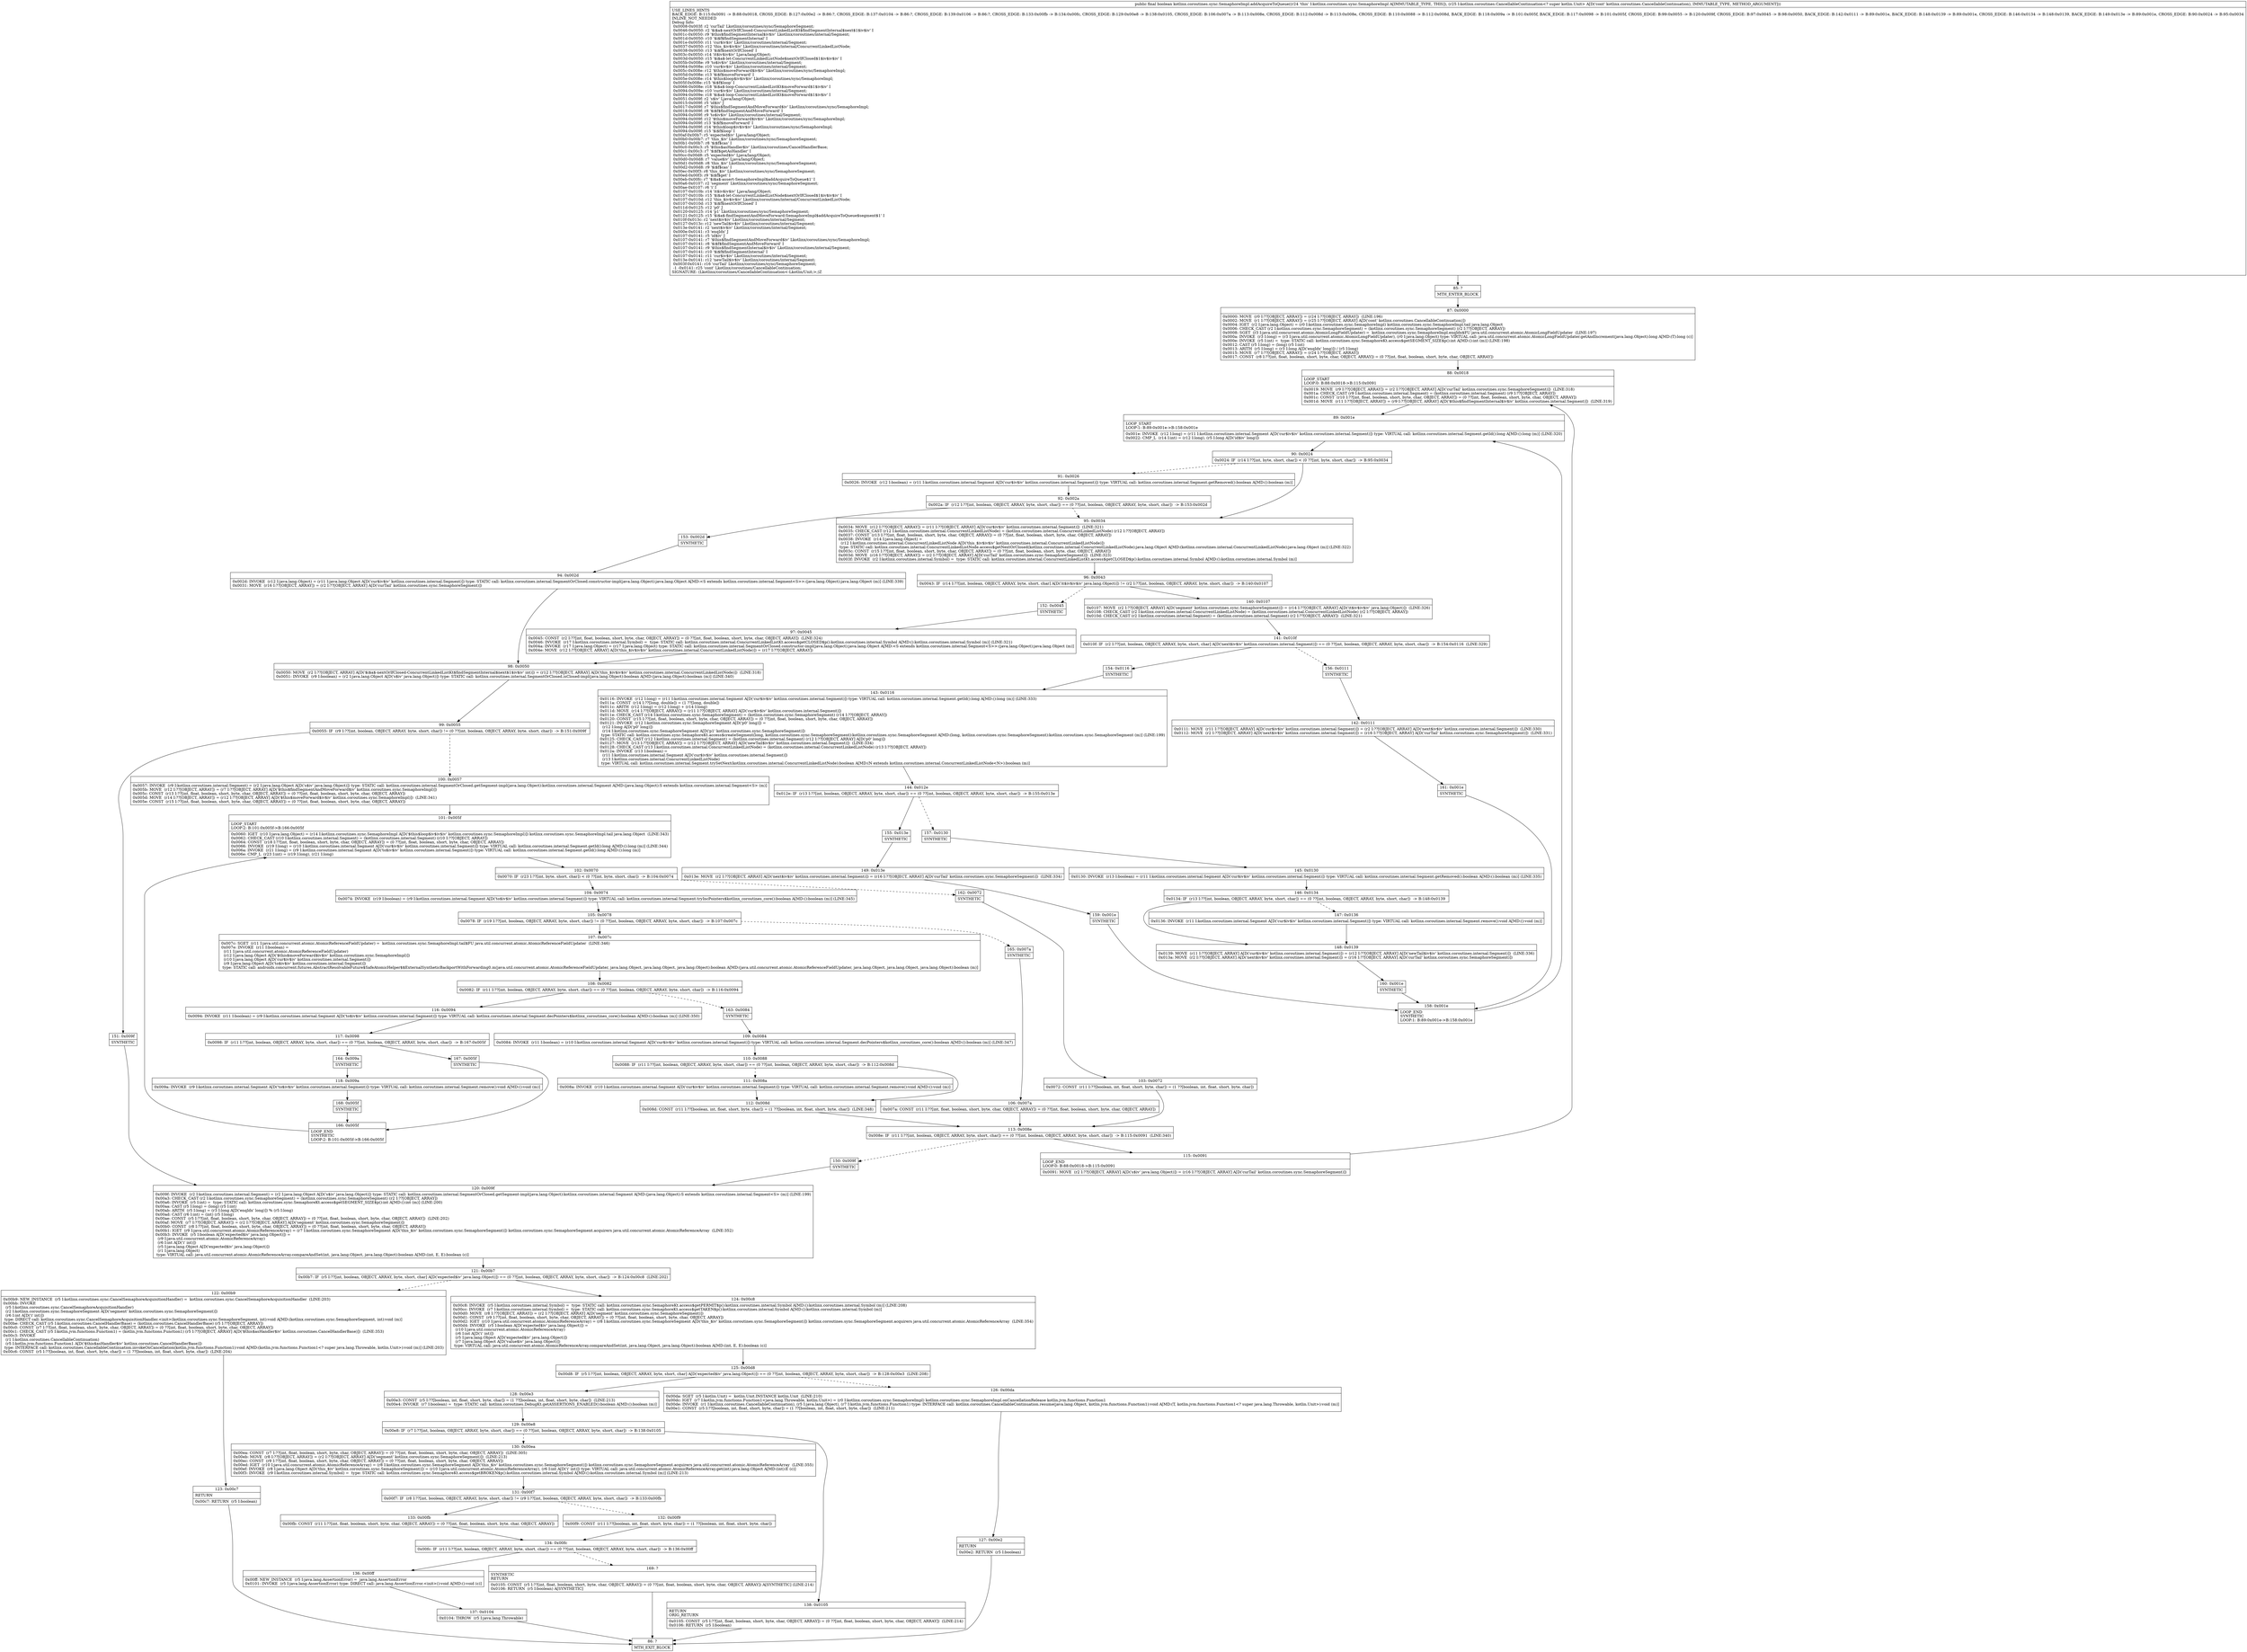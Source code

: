 digraph "CFG forkotlinx.coroutines.sync.SemaphoreImpl.addAcquireToQueue(Lkotlinx\/coroutines\/CancellableContinuation;)Z" {
Node_85 [shape=record,label="{85\:\ ?|MTH_ENTER_BLOCK\l}"];
Node_87 [shape=record,label="{87\:\ 0x0000|0x0000: MOVE  (r0 I:??[OBJECT, ARRAY]) = (r24 I:??[OBJECT, ARRAY])  (LINE:196)\l0x0002: MOVE  (r1 I:??[OBJECT, ARRAY]) = (r25 I:??[OBJECT, ARRAY] A[D('cont' kotlinx.coroutines.CancellableContinuation)]) \l0x0004: IGET  (r2 I:java.lang.Object) = (r0 I:kotlinx.coroutines.sync.SemaphoreImpl) kotlinx.coroutines.sync.SemaphoreImpl.tail java.lang.Object \l0x0006: CHECK_CAST (r2 I:kotlinx.coroutines.sync.SemaphoreSegment) = (kotlinx.coroutines.sync.SemaphoreSegment) (r2 I:??[OBJECT, ARRAY]) \l0x0008: SGET  (r3 I:java.util.concurrent.atomic.AtomicLongFieldUpdater) =  kotlinx.coroutines.sync.SemaphoreImpl.enqIdx$FU java.util.concurrent.atomic.AtomicLongFieldUpdater  (LINE:197)\l0x000a: INVOKE  (r3 I:long) = (r3 I:java.util.concurrent.atomic.AtomicLongFieldUpdater), (r0 I:java.lang.Object) type: VIRTUAL call: java.util.concurrent.atomic.AtomicLongFieldUpdater.getAndIncrement(java.lang.Object):long A[MD:(T):long (c)]\l0x000e: INVOKE  (r5 I:int) =  type: STATIC call: kotlinx.coroutines.sync.SemaphoreKt.access$getSEGMENT_SIZE$p():int A[MD:():int (m)] (LINE:198)\l0x0012: CAST (r5 I:long) = (long) (r5 I:int) \l0x0013: ARITH  (r5 I:long) = (r3 I:long A[D('enqIdx' long)]) \/ (r5 I:long) \l0x0015: MOVE  (r7 I:??[OBJECT, ARRAY]) = (r24 I:??[OBJECT, ARRAY]) \l0x0017: CONST  (r8 I:??[int, float, boolean, short, byte, char, OBJECT, ARRAY]) = (0 ??[int, float, boolean, short, byte, char, OBJECT, ARRAY]) \l}"];
Node_88 [shape=record,label="{88\:\ 0x0018|LOOP_START\lLOOP:0: B:88:0x0018\-\>B:115:0x0091\l|0x0019: MOVE  (r9 I:??[OBJECT, ARRAY]) = (r2 I:??[OBJECT, ARRAY] A[D('curTail' kotlinx.coroutines.sync.SemaphoreSegment)])  (LINE:318)\l0x001a: CHECK_CAST (r9 I:kotlinx.coroutines.internal.Segment) = (kotlinx.coroutines.internal.Segment) (r9 I:??[OBJECT, ARRAY]) \l0x001c: CONST  (r10 I:??[int, float, boolean, short, byte, char, OBJECT, ARRAY]) = (0 ??[int, float, boolean, short, byte, char, OBJECT, ARRAY]) \l0x001d: MOVE  (r11 I:??[OBJECT, ARRAY]) = (r9 I:??[OBJECT, ARRAY] A[D('$this$findSegmentInternal$iv$iv' kotlinx.coroutines.internal.Segment)])  (LINE:319)\l}"];
Node_89 [shape=record,label="{89\:\ 0x001e|LOOP_START\lLOOP:1: B:89:0x001e\-\>B:158:0x001e\l|0x001e: INVOKE  (r12 I:long) = (r11 I:kotlinx.coroutines.internal.Segment A[D('cur$iv$iv' kotlinx.coroutines.internal.Segment)]) type: VIRTUAL call: kotlinx.coroutines.internal.Segment.getId():long A[MD:():long (m)] (LINE:320)\l0x0022: CMP_L  (r14 I:int) = (r12 I:long), (r5 I:long A[D('id$iv' long)]) \l}"];
Node_90 [shape=record,label="{90\:\ 0x0024|0x0024: IF  (r14 I:??[int, byte, short, char]) \< (0 ??[int, byte, short, char])  \-\> B:95:0x0034 \l}"];
Node_91 [shape=record,label="{91\:\ 0x0026|0x0026: INVOKE  (r12 I:boolean) = (r11 I:kotlinx.coroutines.internal.Segment A[D('cur$iv$iv' kotlinx.coroutines.internal.Segment)]) type: VIRTUAL call: kotlinx.coroutines.internal.Segment.getRemoved():boolean A[MD:():boolean (m)]\l}"];
Node_92 [shape=record,label="{92\:\ 0x002a|0x002a: IF  (r12 I:??[int, boolean, OBJECT, ARRAY, byte, short, char]) == (0 ??[int, boolean, OBJECT, ARRAY, byte, short, char])  \-\> B:153:0x002d \l}"];
Node_153 [shape=record,label="{153\:\ 0x002d|SYNTHETIC\l}"];
Node_94 [shape=record,label="{94\:\ 0x002d|0x002d: INVOKE  (r12 I:java.lang.Object) = (r11 I:java.lang.Object A[D('cur$iv$iv' kotlinx.coroutines.internal.Segment)]) type: STATIC call: kotlinx.coroutines.internal.SegmentOrClosed.constructor\-impl(java.lang.Object):java.lang.Object A[MD:\<S extends kotlinx.coroutines.internal.Segment\<S\>\>:(java.lang.Object):java.lang.Object (m)] (LINE:339)\l0x0031: MOVE  (r16 I:??[OBJECT, ARRAY]) = (r2 I:??[OBJECT, ARRAY] A[D('curTail' kotlinx.coroutines.sync.SemaphoreSegment)]) \l}"];
Node_98 [shape=record,label="{98\:\ 0x0050|0x0050: MOVE  (r2 I:??[OBJECT, ARRAY] A[D('$i$a$\-nextOrIfClosed\-ConcurrentLinkedListKt$findSegmentInternal$next$1$iv$iv' int)]) = (r12 I:??[OBJECT, ARRAY] A[D('this_$iv$iv$iv' kotlinx.coroutines.internal.ConcurrentLinkedListNode)])  (LINE:318)\l0x0051: INVOKE  (r9 I:boolean) = (r2 I:java.lang.Object A[D('s$iv' java.lang.Object)]) type: STATIC call: kotlinx.coroutines.internal.SegmentOrClosed.isClosed\-impl(java.lang.Object):boolean A[MD:(java.lang.Object):boolean (m)] (LINE:340)\l}"];
Node_99 [shape=record,label="{99\:\ 0x0055|0x0055: IF  (r9 I:??[int, boolean, OBJECT, ARRAY, byte, short, char]) != (0 ??[int, boolean, OBJECT, ARRAY, byte, short, char])  \-\> B:151:0x009f \l}"];
Node_100 [shape=record,label="{100\:\ 0x0057|0x0057: INVOKE  (r9 I:kotlinx.coroutines.internal.Segment) = (r2 I:java.lang.Object A[D('s$iv' java.lang.Object)]) type: STATIC call: kotlinx.coroutines.internal.SegmentOrClosed.getSegment\-impl(java.lang.Object):kotlinx.coroutines.internal.Segment A[MD:(java.lang.Object):S extends kotlinx.coroutines.internal.Segment\<S\> (m)]\l0x005b: MOVE  (r12 I:??[OBJECT, ARRAY]) = (r7 I:??[OBJECT, ARRAY] A[D('$this$findSegmentAndMoveForward$iv' kotlinx.coroutines.sync.SemaphoreImpl)]) \l0x005c: CONST  (r13 I:??[int, float, boolean, short, byte, char, OBJECT, ARRAY]) = (0 ??[int, float, boolean, short, byte, char, OBJECT, ARRAY]) \l0x005d: MOVE  (r14 I:??[OBJECT, ARRAY]) = (r12 I:??[OBJECT, ARRAY] A[D('$this$moveForward$iv$iv' kotlinx.coroutines.sync.SemaphoreImpl)])  (LINE:341)\l0x005e: CONST  (r15 I:??[int, float, boolean, short, byte, char, OBJECT, ARRAY]) = (0 ??[int, float, boolean, short, byte, char, OBJECT, ARRAY]) \l}"];
Node_101 [shape=record,label="{101\:\ 0x005f|LOOP_START\lLOOP:2: B:101:0x005f\-\>B:166:0x005f\l|0x0060: IGET  (r10 I:java.lang.Object) = (r14 I:kotlinx.coroutines.sync.SemaphoreImpl A[D('$this$loop$iv$iv$iv' kotlinx.coroutines.sync.SemaphoreImpl)]) kotlinx.coroutines.sync.SemaphoreImpl.tail java.lang.Object  (LINE:343)\l0x0062: CHECK_CAST (r10 I:kotlinx.coroutines.internal.Segment) = (kotlinx.coroutines.internal.Segment) (r10 I:??[OBJECT, ARRAY]) \l0x0064: CONST  (r18 I:??[int, float, boolean, short, byte, char, OBJECT, ARRAY]) = (0 ??[int, float, boolean, short, byte, char, OBJECT, ARRAY]) \l0x0066: INVOKE  (r19 I:long) = (r10 I:kotlinx.coroutines.internal.Segment A[D('cur$iv$iv' kotlinx.coroutines.internal.Segment)]) type: VIRTUAL call: kotlinx.coroutines.internal.Segment.getId():long A[MD:():long (m)] (LINE:344)\l0x006a: INVOKE  (r21 I:long) = (r9 I:kotlinx.coroutines.internal.Segment A[D('to$iv$iv' kotlinx.coroutines.internal.Segment)]) type: VIRTUAL call: kotlinx.coroutines.internal.Segment.getId():long A[MD:():long (m)]\l0x006e: CMP_L  (r23 I:int) = (r19 I:long), (r21 I:long) \l}"];
Node_102 [shape=record,label="{102\:\ 0x0070|0x0070: IF  (r23 I:??[int, byte, short, char]) \< (0 ??[int, byte, short, char])  \-\> B:104:0x0074 \l}"];
Node_104 [shape=record,label="{104\:\ 0x0074|0x0074: INVOKE  (r19 I:boolean) = (r9 I:kotlinx.coroutines.internal.Segment A[D('to$iv$iv' kotlinx.coroutines.internal.Segment)]) type: VIRTUAL call: kotlinx.coroutines.internal.Segment.tryIncPointers$kotlinx_coroutines_core():boolean A[MD:():boolean (m)] (LINE:345)\l}"];
Node_105 [shape=record,label="{105\:\ 0x0078|0x0078: IF  (r19 I:??[int, boolean, OBJECT, ARRAY, byte, short, char]) != (0 ??[int, boolean, OBJECT, ARRAY, byte, short, char])  \-\> B:107:0x007c \l}"];
Node_107 [shape=record,label="{107\:\ 0x007c|0x007c: SGET  (r11 I:java.util.concurrent.atomic.AtomicReferenceFieldUpdater) =  kotlinx.coroutines.sync.SemaphoreImpl.tail$FU java.util.concurrent.atomic.AtomicReferenceFieldUpdater  (LINE:346)\l0x007e: INVOKE  (r11 I:boolean) = \l  (r11 I:java.util.concurrent.atomic.AtomicReferenceFieldUpdater)\l  (r12 I:java.lang.Object A[D('$this$moveForward$iv$iv' kotlinx.coroutines.sync.SemaphoreImpl)])\l  (r10 I:java.lang.Object A[D('cur$iv$iv' kotlinx.coroutines.internal.Segment)])\l  (r9 I:java.lang.Object A[D('to$iv$iv' kotlinx.coroutines.internal.Segment)])\l type: STATIC call: androidx.concurrent.futures.AbstractResolvableFuture$SafeAtomicHelper$$ExternalSyntheticBackportWithForwarding0.m(java.util.concurrent.atomic.AtomicReferenceFieldUpdater, java.lang.Object, java.lang.Object, java.lang.Object):boolean A[MD:(java.util.concurrent.atomic.AtomicReferenceFieldUpdater, java.lang.Object, java.lang.Object, java.lang.Object):boolean (m)]\l}"];
Node_108 [shape=record,label="{108\:\ 0x0082|0x0082: IF  (r11 I:??[int, boolean, OBJECT, ARRAY, byte, short, char]) == (0 ??[int, boolean, OBJECT, ARRAY, byte, short, char])  \-\> B:116:0x0094 \l}"];
Node_116 [shape=record,label="{116\:\ 0x0094|0x0094: INVOKE  (r11 I:boolean) = (r9 I:kotlinx.coroutines.internal.Segment A[D('to$iv$iv' kotlinx.coroutines.internal.Segment)]) type: VIRTUAL call: kotlinx.coroutines.internal.Segment.decPointers$kotlinx_coroutines_core():boolean A[MD:():boolean (m)] (LINE:350)\l}"];
Node_117 [shape=record,label="{117\:\ 0x0098|0x0098: IF  (r11 I:??[int, boolean, OBJECT, ARRAY, byte, short, char]) == (0 ??[int, boolean, OBJECT, ARRAY, byte, short, char])  \-\> B:167:0x005f \l}"];
Node_164 [shape=record,label="{164\:\ 0x009a|SYNTHETIC\l}"];
Node_118 [shape=record,label="{118\:\ 0x009a|0x009a: INVOKE  (r9 I:kotlinx.coroutines.internal.Segment A[D('to$iv$iv' kotlinx.coroutines.internal.Segment)]) type: VIRTUAL call: kotlinx.coroutines.internal.Segment.remove():void A[MD:():void (m)]\l}"];
Node_168 [shape=record,label="{168\:\ 0x005f|SYNTHETIC\l}"];
Node_166 [shape=record,label="{166\:\ 0x005f|LOOP_END\lSYNTHETIC\lLOOP:2: B:101:0x005f\-\>B:166:0x005f\l}"];
Node_167 [shape=record,label="{167\:\ 0x005f|SYNTHETIC\l}"];
Node_163 [shape=record,label="{163\:\ 0x0084|SYNTHETIC\l}"];
Node_109 [shape=record,label="{109\:\ 0x0084|0x0084: INVOKE  (r11 I:boolean) = (r10 I:kotlinx.coroutines.internal.Segment A[D('cur$iv$iv' kotlinx.coroutines.internal.Segment)]) type: VIRTUAL call: kotlinx.coroutines.internal.Segment.decPointers$kotlinx_coroutines_core():boolean A[MD:():boolean (m)] (LINE:347)\l}"];
Node_110 [shape=record,label="{110\:\ 0x0088|0x0088: IF  (r11 I:??[int, boolean, OBJECT, ARRAY, byte, short, char]) == (0 ??[int, boolean, OBJECT, ARRAY, byte, short, char])  \-\> B:112:0x008d \l}"];
Node_111 [shape=record,label="{111\:\ 0x008a|0x008a: INVOKE  (r10 I:kotlinx.coroutines.internal.Segment A[D('cur$iv$iv' kotlinx.coroutines.internal.Segment)]) type: VIRTUAL call: kotlinx.coroutines.internal.Segment.remove():void A[MD:():void (m)]\l}"];
Node_112 [shape=record,label="{112\:\ 0x008d|0x008d: CONST  (r11 I:??[boolean, int, float, short, byte, char]) = (1 ??[boolean, int, float, short, byte, char])  (LINE:348)\l}"];
Node_113 [shape=record,label="{113\:\ 0x008e|0x008e: IF  (r11 I:??[int, boolean, OBJECT, ARRAY, byte, short, char]) == (0 ??[int, boolean, OBJECT, ARRAY, byte, short, char])  \-\> B:115:0x0091  (LINE:340)\l}"];
Node_115 [shape=record,label="{115\:\ 0x0091|LOOP_END\lLOOP:0: B:88:0x0018\-\>B:115:0x0091\l|0x0091: MOVE  (r2 I:??[OBJECT, ARRAY] A[D('s$iv' java.lang.Object)]) = (r16 I:??[OBJECT, ARRAY] A[D('curTail' kotlinx.coroutines.sync.SemaphoreSegment)]) \l}"];
Node_150 [shape=record,label="{150\:\ 0x009f|SYNTHETIC\l}"];
Node_120 [shape=record,label="{120\:\ 0x009f|0x009f: INVOKE  (r2 I:kotlinx.coroutines.internal.Segment) = (r2 I:java.lang.Object A[D('s$iv' java.lang.Object)]) type: STATIC call: kotlinx.coroutines.internal.SegmentOrClosed.getSegment\-impl(java.lang.Object):kotlinx.coroutines.internal.Segment A[MD:(java.lang.Object):S extends kotlinx.coroutines.internal.Segment\<S\> (m)] (LINE:199)\l0x00a3: CHECK_CAST (r2 I:kotlinx.coroutines.sync.SemaphoreSegment) = (kotlinx.coroutines.sync.SemaphoreSegment) (r2 I:??[OBJECT, ARRAY]) \l0x00a6: INVOKE  (r5 I:int) =  type: STATIC call: kotlinx.coroutines.sync.SemaphoreKt.access$getSEGMENT_SIZE$p():int A[MD:():int (m)] (LINE:200)\l0x00aa: CAST (r5 I:long) = (long) (r5 I:int) \l0x00ab: ARITH  (r5 I:long) = (r3 I:long A[D('enqIdx' long)]) % (r5 I:long) \l0x00ad: CAST (r6 I:int) = (int) (r5 I:long) \l0x00ae: CONST  (r5 I:??[int, float, boolean, short, byte, char, OBJECT, ARRAY]) = (0 ??[int, float, boolean, short, byte, char, OBJECT, ARRAY])  (LINE:202)\l0x00af: MOVE  (r7 I:??[OBJECT, ARRAY]) = (r2 I:??[OBJECT, ARRAY] A[D('segment' kotlinx.coroutines.sync.SemaphoreSegment)]) \l0x00b0: CONST  (r8 I:??[int, float, boolean, short, byte, char, OBJECT, ARRAY]) = (0 ??[int, float, boolean, short, byte, char, OBJECT, ARRAY]) \l0x00b1: IGET  (r9 I:java.util.concurrent.atomic.AtomicReferenceArray) = (r7 I:kotlinx.coroutines.sync.SemaphoreSegment A[D('this_$iv' kotlinx.coroutines.sync.SemaphoreSegment)]) kotlinx.coroutines.sync.SemaphoreSegment.acquirers java.util.concurrent.atomic.AtomicReferenceArray  (LINE:352)\l0x00b3: INVOKE  (r5 I:boolean A[D('expected$iv' java.lang.Object)]) = \l  (r9 I:java.util.concurrent.atomic.AtomicReferenceArray)\l  (r6 I:int A[D('i' int)])\l  (r5 I:java.lang.Object A[D('expected$iv' java.lang.Object)])\l  (r1 I:java.lang.Object)\l type: VIRTUAL call: java.util.concurrent.atomic.AtomicReferenceArray.compareAndSet(int, java.lang.Object, java.lang.Object):boolean A[MD:(int, E, E):boolean (c)]\l}"];
Node_121 [shape=record,label="{121\:\ 0x00b7|0x00b7: IF  (r5 I:??[int, boolean, OBJECT, ARRAY, byte, short, char] A[D('expected$iv' java.lang.Object)]) == (0 ??[int, boolean, OBJECT, ARRAY, byte, short, char])  \-\> B:124:0x00c8  (LINE:202)\l}"];
Node_122 [shape=record,label="{122\:\ 0x00b9|0x00b9: NEW_INSTANCE  (r5 I:kotlinx.coroutines.sync.CancelSemaphoreAcquisitionHandler) =  kotlinx.coroutines.sync.CancelSemaphoreAcquisitionHandler  (LINE:203)\l0x00bb: INVOKE  \l  (r5 I:kotlinx.coroutines.sync.CancelSemaphoreAcquisitionHandler)\l  (r2 I:kotlinx.coroutines.sync.SemaphoreSegment A[D('segment' kotlinx.coroutines.sync.SemaphoreSegment)])\l  (r6 I:int A[D('i' int)])\l type: DIRECT call: kotlinx.coroutines.sync.CancelSemaphoreAcquisitionHandler.\<init\>(kotlinx.coroutines.sync.SemaphoreSegment, int):void A[MD:(kotlinx.coroutines.sync.SemaphoreSegment, int):void (m)]\l0x00be: CHECK_CAST (r5 I:kotlinx.coroutines.CancelHandlerBase) = (kotlinx.coroutines.CancelHandlerBase) (r5 I:??[OBJECT, ARRAY]) \l0x00c0: CONST  (r7 I:??[int, float, boolean, short, byte, char, OBJECT, ARRAY]) = (0 ??[int, float, boolean, short, byte, char, OBJECT, ARRAY]) \l0x00c1: CHECK_CAST (r5 I:kotlin.jvm.functions.Function1) = (kotlin.jvm.functions.Function1) (r5 I:??[OBJECT, ARRAY] A[D('$this$asHandler$iv' kotlinx.coroutines.CancelHandlerBase)])  (LINE:353)\l0x00c3: INVOKE  \l  (r1 I:kotlinx.coroutines.CancellableContinuation)\l  (r5 I:kotlin.jvm.functions.Function1 A[D('$this$asHandler$iv' kotlinx.coroutines.CancelHandlerBase)])\l type: INTERFACE call: kotlinx.coroutines.CancellableContinuation.invokeOnCancellation(kotlin.jvm.functions.Function1):void A[MD:(kotlin.jvm.functions.Function1\<? super java.lang.Throwable, kotlin.Unit\>):void (m)] (LINE:203)\l0x00c6: CONST  (r5 I:??[boolean, int, float, short, byte, char]) = (1 ??[boolean, int, float, short, byte, char])  (LINE:204)\l}"];
Node_123 [shape=record,label="{123\:\ 0x00c7|RETURN\l|0x00c7: RETURN  (r5 I:boolean) \l}"];
Node_86 [shape=record,label="{86\:\ ?|MTH_EXIT_BLOCK\l}"];
Node_124 [shape=record,label="{124\:\ 0x00c8|0x00c8: INVOKE  (r5 I:kotlinx.coroutines.internal.Symbol) =  type: STATIC call: kotlinx.coroutines.sync.SemaphoreKt.access$getPERMIT$p():kotlinx.coroutines.internal.Symbol A[MD:():kotlinx.coroutines.internal.Symbol (m)] (LINE:208)\l0x00cc: INVOKE  (r7 I:kotlinx.coroutines.internal.Symbol) =  type: STATIC call: kotlinx.coroutines.sync.SemaphoreKt.access$getTAKEN$p():kotlinx.coroutines.internal.Symbol A[MD:():kotlinx.coroutines.internal.Symbol (m)]\l0x00d0: MOVE  (r8 I:??[OBJECT, ARRAY]) = (r2 I:??[OBJECT, ARRAY] A[D('segment' kotlinx.coroutines.sync.SemaphoreSegment)]) \l0x00d1: CONST  (r9 I:??[int, float, boolean, short, byte, char, OBJECT, ARRAY]) = (0 ??[int, float, boolean, short, byte, char, OBJECT, ARRAY]) \l0x00d2: IGET  (r10 I:java.util.concurrent.atomic.AtomicReferenceArray) = (r8 I:kotlinx.coroutines.sync.SemaphoreSegment A[D('this_$iv' kotlinx.coroutines.sync.SemaphoreSegment)]) kotlinx.coroutines.sync.SemaphoreSegment.acquirers java.util.concurrent.atomic.AtomicReferenceArray  (LINE:354)\l0x00d4: INVOKE  (r5 I:boolean A[D('expected$iv' java.lang.Object)]) = \l  (r10 I:java.util.concurrent.atomic.AtomicReferenceArray)\l  (r6 I:int A[D('i' int)])\l  (r5 I:java.lang.Object A[D('expected$iv' java.lang.Object)])\l  (r7 I:java.lang.Object A[D('value$iv' java.lang.Object)])\l type: VIRTUAL call: java.util.concurrent.atomic.AtomicReferenceArray.compareAndSet(int, java.lang.Object, java.lang.Object):boolean A[MD:(int, E, E):boolean (c)]\l}"];
Node_125 [shape=record,label="{125\:\ 0x00d8|0x00d8: IF  (r5 I:??[int, boolean, OBJECT, ARRAY, byte, short, char] A[D('expected$iv' java.lang.Object)]) == (0 ??[int, boolean, OBJECT, ARRAY, byte, short, char])  \-\> B:128:0x00e3  (LINE:208)\l}"];
Node_126 [shape=record,label="{126\:\ 0x00da|0x00da: SGET  (r5 I:kotlin.Unit) =  kotlin.Unit.INSTANCE kotlin.Unit  (LINE:210)\l0x00dc: IGET  (r7 I:kotlin.jvm.functions.Function1\<java.lang.Throwable, kotlin.Unit\>) = (r0 I:kotlinx.coroutines.sync.SemaphoreImpl) kotlinx.coroutines.sync.SemaphoreImpl.onCancellationRelease kotlin.jvm.functions.Function1 \l0x00de: INVOKE  (r1 I:kotlinx.coroutines.CancellableContinuation), (r5 I:java.lang.Object), (r7 I:kotlin.jvm.functions.Function1) type: INTERFACE call: kotlinx.coroutines.CancellableContinuation.resume(java.lang.Object, kotlin.jvm.functions.Function1):void A[MD:(T, kotlin.jvm.functions.Function1\<? super java.lang.Throwable, kotlin.Unit\>):void (m)]\l0x00e1: CONST  (r5 I:??[boolean, int, float, short, byte, char]) = (1 ??[boolean, int, float, short, byte, char])  (LINE:211)\l}"];
Node_127 [shape=record,label="{127\:\ 0x00e2|RETURN\l|0x00e2: RETURN  (r5 I:boolean) \l}"];
Node_128 [shape=record,label="{128\:\ 0x00e3|0x00e3: CONST  (r5 I:??[boolean, int, float, short, byte, char]) = (1 ??[boolean, int, float, short, byte, char])  (LINE:213)\l0x00e4: INVOKE  (r7 I:boolean) =  type: STATIC call: kotlinx.coroutines.DebugKt.getASSERTIONS_ENABLED():boolean A[MD:():boolean (m)]\l}"];
Node_129 [shape=record,label="{129\:\ 0x00e8|0x00e8: IF  (r7 I:??[int, boolean, OBJECT, ARRAY, byte, short, char]) == (0 ??[int, boolean, OBJECT, ARRAY, byte, short, char])  \-\> B:138:0x0105 \l}"];
Node_130 [shape=record,label="{130\:\ 0x00ea|0x00ea: CONST  (r7 I:??[int, float, boolean, short, byte, char, OBJECT, ARRAY]) = (0 ??[int, float, boolean, short, byte, char, OBJECT, ARRAY])  (LINE:305)\l0x00eb: MOVE  (r8 I:??[OBJECT, ARRAY]) = (r2 I:??[OBJECT, ARRAY] A[D('segment' kotlinx.coroutines.sync.SemaphoreSegment)])  (LINE:213)\l0x00ec: CONST  (r9 I:??[int, float, boolean, short, byte, char, OBJECT, ARRAY]) = (0 ??[int, float, boolean, short, byte, char, OBJECT, ARRAY]) \l0x00ed: IGET  (r10 I:java.util.concurrent.atomic.AtomicReferenceArray) = (r8 I:kotlinx.coroutines.sync.SemaphoreSegment A[D('this_$iv' kotlinx.coroutines.sync.SemaphoreSegment)]) kotlinx.coroutines.sync.SemaphoreSegment.acquirers java.util.concurrent.atomic.AtomicReferenceArray  (LINE:355)\l0x00ef: INVOKE  (r8 I:java.lang.Object A[D('this_$iv' kotlinx.coroutines.sync.SemaphoreSegment)]) = (r10 I:java.util.concurrent.atomic.AtomicReferenceArray), (r6 I:int A[D('i' int)]) type: VIRTUAL call: java.util.concurrent.atomic.AtomicReferenceArray.get(int):java.lang.Object A[MD:(int):E (c)]\l0x00f3: INVOKE  (r9 I:kotlinx.coroutines.internal.Symbol) =  type: STATIC call: kotlinx.coroutines.sync.SemaphoreKt.access$getBROKEN$p():kotlinx.coroutines.internal.Symbol A[MD:():kotlinx.coroutines.internal.Symbol (m)] (LINE:213)\l}"];
Node_131 [shape=record,label="{131\:\ 0x00f7|0x00f7: IF  (r8 I:??[int, boolean, OBJECT, ARRAY, byte, short, char]) != (r9 I:??[int, boolean, OBJECT, ARRAY, byte, short, char])  \-\> B:133:0x00fb \l}"];
Node_132 [shape=record,label="{132\:\ 0x00f9|0x00f9: CONST  (r11 I:??[boolean, int, float, short, byte, char]) = (1 ??[boolean, int, float, short, byte, char]) \l}"];
Node_134 [shape=record,label="{134\:\ 0x00fc|0x00fc: IF  (r11 I:??[int, boolean, OBJECT, ARRAY, byte, short, char]) == (0 ??[int, boolean, OBJECT, ARRAY, byte, short, char])  \-\> B:136:0x00ff \l}"];
Node_136 [shape=record,label="{136\:\ 0x00ff|0x00ff: NEW_INSTANCE  (r5 I:java.lang.AssertionError) =  java.lang.AssertionError \l0x0101: INVOKE  (r5 I:java.lang.AssertionError) type: DIRECT call: java.lang.AssertionError.\<init\>():void A[MD:():void (c)]\l}"];
Node_137 [shape=record,label="{137\:\ 0x0104|0x0104: THROW  (r5 I:java.lang.Throwable) \l}"];
Node_169 [shape=record,label="{169\:\ ?|SYNTHETIC\lRETURN\l|0x0105: CONST  (r5 I:??[int, float, boolean, short, byte, char, OBJECT, ARRAY]) = (0 ??[int, float, boolean, short, byte, char, OBJECT, ARRAY]) A[SYNTHETIC] (LINE:214)\l0x0106: RETURN  (r5 I:boolean) A[SYNTHETIC]\l}"];
Node_133 [shape=record,label="{133\:\ 0x00fb|0x00fb: CONST  (r11 I:??[int, float, boolean, short, byte, char, OBJECT, ARRAY]) = (0 ??[int, float, boolean, short, byte, char, OBJECT, ARRAY]) \l}"];
Node_138 [shape=record,label="{138\:\ 0x0105|RETURN\lORIG_RETURN\l|0x0105: CONST  (r5 I:??[int, float, boolean, short, byte, char, OBJECT, ARRAY]) = (0 ??[int, float, boolean, short, byte, char, OBJECT, ARRAY])  (LINE:214)\l0x0106: RETURN  (r5 I:boolean) \l}"];
Node_165 [shape=record,label="{165\:\ 0x007a|SYNTHETIC\l}"];
Node_106 [shape=record,label="{106\:\ 0x007a|0x007a: CONST  (r11 I:??[int, float, boolean, short, byte, char, OBJECT, ARRAY]) = (0 ??[int, float, boolean, short, byte, char, OBJECT, ARRAY]) \l}"];
Node_162 [shape=record,label="{162\:\ 0x0072|SYNTHETIC\l}"];
Node_103 [shape=record,label="{103\:\ 0x0072|0x0072: CONST  (r11 I:??[boolean, int, float, short, byte, char]) = (1 ??[boolean, int, float, short, byte, char]) \l}"];
Node_151 [shape=record,label="{151\:\ 0x009f|SYNTHETIC\l}"];
Node_95 [shape=record,label="{95\:\ 0x0034|0x0034: MOVE  (r12 I:??[OBJECT, ARRAY]) = (r11 I:??[OBJECT, ARRAY] A[D('cur$iv$iv' kotlinx.coroutines.internal.Segment)])  (LINE:321)\l0x0035: CHECK_CAST (r12 I:kotlinx.coroutines.internal.ConcurrentLinkedListNode) = (kotlinx.coroutines.internal.ConcurrentLinkedListNode) (r12 I:??[OBJECT, ARRAY]) \l0x0037: CONST  (r13 I:??[int, float, boolean, short, byte, char, OBJECT, ARRAY]) = (0 ??[int, float, boolean, short, byte, char, OBJECT, ARRAY]) \l0x0038: INVOKE  (r14 I:java.lang.Object) = \l  (r12 I:kotlinx.coroutines.internal.ConcurrentLinkedListNode A[D('this_$iv$iv$iv' kotlinx.coroutines.internal.ConcurrentLinkedListNode)])\l type: STATIC call: kotlinx.coroutines.internal.ConcurrentLinkedListNode.access$getNextOrClosed(kotlinx.coroutines.internal.ConcurrentLinkedListNode):java.lang.Object A[MD:(kotlinx.coroutines.internal.ConcurrentLinkedListNode):java.lang.Object (m)] (LINE:322)\l0x003c: CONST  (r15 I:??[int, float, boolean, short, byte, char, OBJECT, ARRAY]) = (0 ??[int, float, boolean, short, byte, char, OBJECT, ARRAY]) \l0x003d: MOVE  (r16 I:??[OBJECT, ARRAY]) = (r2 I:??[OBJECT, ARRAY] A[D('curTail' kotlinx.coroutines.sync.SemaphoreSegment)])  (LINE:323)\l0x003f: INVOKE  (r2 I:kotlinx.coroutines.internal.Symbol) =  type: STATIC call: kotlinx.coroutines.internal.ConcurrentLinkedListKt.access$getCLOSED$p():kotlinx.coroutines.internal.Symbol A[MD:():kotlinx.coroutines.internal.Symbol (m)]\l}"];
Node_96 [shape=record,label="{96\:\ 0x0043|0x0043: IF  (r14 I:??[int, boolean, OBJECT, ARRAY, byte, short, char] A[D('it$iv$iv$iv' java.lang.Object)]) != (r2 I:??[int, boolean, OBJECT, ARRAY, byte, short, char])  \-\> B:140:0x0107 \l}"];
Node_140 [shape=record,label="{140\:\ 0x0107|0x0107: MOVE  (r2 I:??[OBJECT, ARRAY] A[D('segment' kotlinx.coroutines.sync.SemaphoreSegment)]) = (r14 I:??[OBJECT, ARRAY] A[D('it$iv$iv$iv' java.lang.Object)])  (LINE:326)\l0x0108: CHECK_CAST (r2 I:kotlinx.coroutines.internal.ConcurrentLinkedListNode) = (kotlinx.coroutines.internal.ConcurrentLinkedListNode) (r2 I:??[OBJECT, ARRAY]) \l0x010d: CHECK_CAST (r2 I:kotlinx.coroutines.internal.Segment) = (kotlinx.coroutines.internal.Segment) (r2 I:??[OBJECT, ARRAY])  (LINE:321)\l}"];
Node_141 [shape=record,label="{141\:\ 0x010f|0x010f: IF  (r2 I:??[int, boolean, OBJECT, ARRAY, byte, short, char] A[D('next$iv$iv' kotlinx.coroutines.internal.Segment)]) == (0 ??[int, boolean, OBJECT, ARRAY, byte, short, char])  \-\> B:154:0x0116  (LINE:329)\l}"];
Node_154 [shape=record,label="{154\:\ 0x0116|SYNTHETIC\l}"];
Node_143 [shape=record,label="{143\:\ 0x0116|0x0116: INVOKE  (r12 I:long) = (r11 I:kotlinx.coroutines.internal.Segment A[D('cur$iv$iv' kotlinx.coroutines.internal.Segment)]) type: VIRTUAL call: kotlinx.coroutines.internal.Segment.getId():long A[MD:():long (m)] (LINE:333)\l0x011a: CONST  (r14 I:??[long, double]) = (1 ??[long, double]) \l0x011c: ARITH  (r12 I:long) = (r12 I:long) + (r14 I:long) \l0x011d: MOVE  (r14 I:??[OBJECT, ARRAY]) = (r11 I:??[OBJECT, ARRAY] A[D('cur$iv$iv' kotlinx.coroutines.internal.Segment)]) \l0x011e: CHECK_CAST (r14 I:kotlinx.coroutines.sync.SemaphoreSegment) = (kotlinx.coroutines.sync.SemaphoreSegment) (r14 I:??[OBJECT, ARRAY]) \l0x0120: CONST  (r15 I:??[int, float, boolean, short, byte, char, OBJECT, ARRAY]) = (0 ??[int, float, boolean, short, byte, char, OBJECT, ARRAY]) \l0x0121: INVOKE  (r12 I:kotlinx.coroutines.sync.SemaphoreSegment A[D('p0' long)]) = \l  (r12 I:long A[D('p0' long)])\l  (r14 I:kotlinx.coroutines.sync.SemaphoreSegment A[D('p1' kotlinx.coroutines.sync.SemaphoreSegment)])\l type: STATIC call: kotlinx.coroutines.sync.SemaphoreKt.access$createSegment(long, kotlinx.coroutines.sync.SemaphoreSegment):kotlinx.coroutines.sync.SemaphoreSegment A[MD:(long, kotlinx.coroutines.sync.SemaphoreSegment):kotlinx.coroutines.sync.SemaphoreSegment (m)] (LINE:199)\l0x0125: CHECK_CAST (r12 I:kotlinx.coroutines.internal.Segment) = (kotlinx.coroutines.internal.Segment) (r12 I:??[OBJECT, ARRAY] A[D('p0' long)]) \l0x0127: MOVE  (r13 I:??[OBJECT, ARRAY]) = (r12 I:??[OBJECT, ARRAY] A[D('newTail$iv$iv' kotlinx.coroutines.internal.Segment)])  (LINE:334)\l0x0128: CHECK_CAST (r13 I:kotlinx.coroutines.internal.ConcurrentLinkedListNode) = (kotlinx.coroutines.internal.ConcurrentLinkedListNode) (r13 I:??[OBJECT, ARRAY]) \l0x012a: INVOKE  (r13 I:boolean) = \l  (r11 I:kotlinx.coroutines.internal.Segment A[D('cur$iv$iv' kotlinx.coroutines.internal.Segment)])\l  (r13 I:kotlinx.coroutines.internal.ConcurrentLinkedListNode)\l type: VIRTUAL call: kotlinx.coroutines.internal.Segment.trySetNext(kotlinx.coroutines.internal.ConcurrentLinkedListNode):boolean A[MD:(N extends kotlinx.coroutines.internal.ConcurrentLinkedListNode\<N\>):boolean (m)]\l}"];
Node_144 [shape=record,label="{144\:\ 0x012e|0x012e: IF  (r13 I:??[int, boolean, OBJECT, ARRAY, byte, short, char]) == (0 ??[int, boolean, OBJECT, ARRAY, byte, short, char])  \-\> B:155:0x013e \l}"];
Node_155 [shape=record,label="{155\:\ 0x013e|SYNTHETIC\l}"];
Node_149 [shape=record,label="{149\:\ 0x013e|0x013e: MOVE  (r2 I:??[OBJECT, ARRAY] A[D('next$iv$iv' kotlinx.coroutines.internal.Segment)]) = (r16 I:??[OBJECT, ARRAY] A[D('curTail' kotlinx.coroutines.sync.SemaphoreSegment)])  (LINE:334)\l}"];
Node_159 [shape=record,label="{159\:\ 0x001e|SYNTHETIC\l}"];
Node_158 [shape=record,label="{158\:\ 0x001e|LOOP_END\lSYNTHETIC\lLOOP:1: B:89:0x001e\-\>B:158:0x001e\l}"];
Node_157 [shape=record,label="{157\:\ 0x0130|SYNTHETIC\l}"];
Node_145 [shape=record,label="{145\:\ 0x0130|0x0130: INVOKE  (r13 I:boolean) = (r11 I:kotlinx.coroutines.internal.Segment A[D('cur$iv$iv' kotlinx.coroutines.internal.Segment)]) type: VIRTUAL call: kotlinx.coroutines.internal.Segment.getRemoved():boolean A[MD:():boolean (m)] (LINE:335)\l}"];
Node_146 [shape=record,label="{146\:\ 0x0134|0x0134: IF  (r13 I:??[int, boolean, OBJECT, ARRAY, byte, short, char]) == (0 ??[int, boolean, OBJECT, ARRAY, byte, short, char])  \-\> B:148:0x0139 \l}"];
Node_147 [shape=record,label="{147\:\ 0x0136|0x0136: INVOKE  (r11 I:kotlinx.coroutines.internal.Segment A[D('cur$iv$iv' kotlinx.coroutines.internal.Segment)]) type: VIRTUAL call: kotlinx.coroutines.internal.Segment.remove():void A[MD:():void (m)]\l}"];
Node_148 [shape=record,label="{148\:\ 0x0139|0x0139: MOVE  (r11 I:??[OBJECT, ARRAY] A[D('cur$iv$iv' kotlinx.coroutines.internal.Segment)]) = (r12 I:??[OBJECT, ARRAY] A[D('newTail$iv$iv' kotlinx.coroutines.internal.Segment)])  (LINE:336)\l0x013a: MOVE  (r2 I:??[OBJECT, ARRAY] A[D('next$iv$iv' kotlinx.coroutines.internal.Segment)]) = (r16 I:??[OBJECT, ARRAY] A[D('curTail' kotlinx.coroutines.sync.SemaphoreSegment)]) \l}"];
Node_160 [shape=record,label="{160\:\ 0x001e|SYNTHETIC\l}"];
Node_156 [shape=record,label="{156\:\ 0x0111|SYNTHETIC\l}"];
Node_142 [shape=record,label="{142\:\ 0x0111|0x0111: MOVE  (r11 I:??[OBJECT, ARRAY] A[D('cur$iv$iv' kotlinx.coroutines.internal.Segment)]) = (r2 I:??[OBJECT, ARRAY] A[D('next$iv$iv' kotlinx.coroutines.internal.Segment)])  (LINE:330)\l0x0112: MOVE  (r2 I:??[OBJECT, ARRAY] A[D('next$iv$iv' kotlinx.coroutines.internal.Segment)]) = (r16 I:??[OBJECT, ARRAY] A[D('curTail' kotlinx.coroutines.sync.SemaphoreSegment)])  (LINE:331)\l}"];
Node_161 [shape=record,label="{161\:\ 0x001e|SYNTHETIC\l}"];
Node_152 [shape=record,label="{152\:\ 0x0045|SYNTHETIC\l}"];
Node_97 [shape=record,label="{97\:\ 0x0045|0x0045: CONST  (r2 I:??[int, float, boolean, short, byte, char, OBJECT, ARRAY]) = (0 ??[int, float, boolean, short, byte, char, OBJECT, ARRAY])  (LINE:324)\l0x0046: INVOKE  (r17 I:kotlinx.coroutines.internal.Symbol) =  type: STATIC call: kotlinx.coroutines.internal.ConcurrentLinkedListKt.access$getCLOSED$p():kotlinx.coroutines.internal.Symbol A[MD:():kotlinx.coroutines.internal.Symbol (m)] (LINE:321)\l0x004a: INVOKE  (r17 I:java.lang.Object) = (r17 I:java.lang.Object) type: STATIC call: kotlinx.coroutines.internal.SegmentOrClosed.constructor\-impl(java.lang.Object):java.lang.Object A[MD:\<S extends kotlinx.coroutines.internal.Segment\<S\>\>:(java.lang.Object):java.lang.Object (m)]\l0x004e: MOVE  (r12 I:??[OBJECT, ARRAY] A[D('this_$iv$iv$iv' kotlinx.coroutines.internal.ConcurrentLinkedListNode)]) = (r17 I:??[OBJECT, ARRAY]) \l}"];
MethodNode[shape=record,label="{public final boolean kotlinx.coroutines.sync.SemaphoreImpl.addAcquireToQueue((r24 'this' I:kotlinx.coroutines.sync.SemaphoreImpl A[IMMUTABLE_TYPE, THIS]), (r25 I:kotlinx.coroutines.CancellableContinuation\<? super kotlin.Unit\> A[D('cont' kotlinx.coroutines.CancellableContinuation), IMMUTABLE_TYPE, METHOD_ARGUMENT]))  | USE_LINES_HINTS\lBACK_EDGE: B:115:0x0091 \-\> B:88:0x0018, CROSS_EDGE: B:127:0x00e2 \-\> B:86:?, CROSS_EDGE: B:137:0x0104 \-\> B:86:?, CROSS_EDGE: B:139:0x0106 \-\> B:86:?, CROSS_EDGE: B:133:0x00fb \-\> B:134:0x00fc, CROSS_EDGE: B:129:0x00e8 \-\> B:138:0x0105, CROSS_EDGE: B:106:0x007a \-\> B:113:0x008e, CROSS_EDGE: B:112:0x008d \-\> B:113:0x008e, CROSS_EDGE: B:110:0x0088 \-\> B:112:0x008d, BACK_EDGE: B:118:0x009a \-\> B:101:0x005f, BACK_EDGE: B:117:0x0098 \-\> B:101:0x005f, CROSS_EDGE: B:99:0x0055 \-\> B:120:0x009f, CROSS_EDGE: B:97:0x0045 \-\> B:98:0x0050, BACK_EDGE: B:142:0x0111 \-\> B:89:0x001e, BACK_EDGE: B:148:0x0139 \-\> B:89:0x001e, CROSS_EDGE: B:146:0x0134 \-\> B:148:0x0139, BACK_EDGE: B:149:0x013e \-\> B:89:0x001e, CROSS_EDGE: B:90:0x0024 \-\> B:95:0x0034\lINLINE_NOT_NEEDED\lDebug Info:\l  0x0008\-0x003f: r2 'curTail' Lkotlinx\/coroutines\/sync\/SemaphoreSegment;\l  0x0046\-0x0050: r2 '$i$a$\-nextOrIfClosed\-ConcurrentLinkedListKt$findSegmentInternal$next$1$iv$iv' I\l  0x001c\-0x0050: r9 '$this$findSegmentInternal$iv$iv' Lkotlinx\/coroutines\/internal\/Segment;\l  0x001d\-0x0050: r10 '$i$f$findSegmentInternal' I\l  0x001e\-0x0050: r11 'cur$iv$iv' Lkotlinx\/coroutines\/internal\/Segment;\l  0x0037\-0x0050: r12 'this_$iv$iv$iv' Lkotlinx\/coroutines\/internal\/ConcurrentLinkedListNode;\l  0x0038\-0x0050: r13 '$i$f$nextOrIfClosed' I\l  0x003c\-0x0050: r14 'it$iv$iv$iv' Ljava\/lang\/Object;\l  0x003d\-0x0050: r15 '$i$a$\-let\-ConcurrentLinkedListNode$nextOrIfClosed$1$iv$iv$iv' I\l  0x005b\-0x008e: r9 'to$iv$iv' Lkotlinx\/coroutines\/internal\/Segment;\l  0x0064\-0x008e: r10 'cur$iv$iv' Lkotlinx\/coroutines\/internal\/Segment;\l  0x005c\-0x008e: r12 '$this$moveForward$iv$iv' Lkotlinx\/coroutines\/sync\/SemaphoreImpl;\l  0x005d\-0x008e: r13 '$i$f$moveForward' I\l  0x005e\-0x008e: r14 '$this$loop$iv$iv$iv' Lkotlinx\/coroutines\/sync\/SemaphoreImpl;\l  0x005f\-0x008e: r15 '$i$f$loop' I\l  0x0066\-0x008e: r18 '$i$a$\-loop\-ConcurrentLinkedListKt$moveForward$1$iv$iv' I\l  0x0094\-0x009e: r10 'cur$iv$iv' Lkotlinx\/coroutines\/internal\/Segment;\l  0x0094\-0x009e: r18 '$i$a$\-loop\-ConcurrentLinkedListKt$moveForward$1$iv$iv' I\l  0x0051\-0x009f: r2 's$iv' Ljava\/lang\/Object;\l  0x0015\-0x009f: r5 'id$iv' J\l  0x0017\-0x009f: r7 '$this$findSegmentAndMoveForward$iv' Lkotlinx\/coroutines\/sync\/SemaphoreImpl;\l  0x0018\-0x009f: r8 '$i$f$findSegmentAndMoveForward' I\l  0x0094\-0x009f: r9 'to$iv$iv' Lkotlinx\/coroutines\/internal\/Segment;\l  0x0094\-0x009f: r12 '$this$moveForward$iv$iv' Lkotlinx\/coroutines\/sync\/SemaphoreImpl;\l  0x0094\-0x009f: r13 '$i$f$moveForward' I\l  0x0094\-0x009f: r14 '$this$loop$iv$iv$iv' Lkotlinx\/coroutines\/sync\/SemaphoreImpl;\l  0x0094\-0x009f: r15 '$i$f$loop' I\l  0x00af\-0x00b7: r5 'expected$iv' Ljava\/lang\/Object;\l  0x00b0\-0x00b7: r7 'this_$iv' Lkotlinx\/coroutines\/sync\/SemaphoreSegment;\l  0x00b1\-0x00b7: r8 '$i$f$cas' I\l  0x00c0\-0x00c3: r5 '$this$asHandler$iv' Lkotlinx\/coroutines\/CancelHandlerBase;\l  0x00c1\-0x00c3: r7 '$i$f$getAsHandler' I\l  0x00cc\-0x00d8: r5 'expected$iv' Ljava\/lang\/Object;\l  0x00d0\-0x00d8: r7 'value$iv' Ljava\/lang\/Object;\l  0x00d1\-0x00d8: r8 'this_$iv' Lkotlinx\/coroutines\/sync\/SemaphoreSegment;\l  0x00d2\-0x00d8: r9 '$i$f$cas' I\l  0x00ec\-0x00f3: r8 'this_$iv' Lkotlinx\/coroutines\/sync\/SemaphoreSegment;\l  0x00ed\-0x00f3: r9 '$i$f$get' I\l  0x00eb\-0x00fc: r7 '$i$a$\-assert\-SemaphoreImpl$addAcquireToQueue$1' I\l  0x00a6\-0x0107: r2 'segment' Lkotlinx\/coroutines\/sync\/SemaphoreSegment;\l  0x00ae\-0x0107: r6 'i' I\l  0x0107\-0x010b: r14 'it$iv$iv$iv' Ljava\/lang\/Object;\l  0x0107\-0x010b: r15 '$i$a$\-let\-ConcurrentLinkedListNode$nextOrIfClosed$1$iv$iv$iv' I\l  0x0107\-0x010d: r12 'this_$iv$iv$iv' Lkotlinx\/coroutines\/internal\/ConcurrentLinkedListNode;\l  0x0107\-0x010d: r13 '$i$f$nextOrIfClosed' I\l  0x011d\-0x0125: r12 'p0' J\l  0x0120\-0x0125: r14 'p1' Lkotlinx\/coroutines\/sync\/SemaphoreSegment;\l  0x0121\-0x0125: r15 '$i$a$\-findSegmentAndMoveForward\-SemaphoreImpl$addAcquireToQueue$segment$1' I\l  0x010f\-0x013c: r2 'next$iv$iv' Lkotlinx\/coroutines\/internal\/Segment;\l  0x0127\-0x013c: r12 'newTail$iv$iv' Lkotlinx\/coroutines\/internal\/Segment;\l  0x013e\-0x0141: r2 'next$iv$iv' Lkotlinx\/coroutines\/internal\/Segment;\l  0x000e\-0x0141: r3 'enqIdx' J\l  0x0107\-0x0141: r5 'id$iv' J\l  0x0107\-0x0141: r7 '$this$findSegmentAndMoveForward$iv' Lkotlinx\/coroutines\/sync\/SemaphoreImpl;\l  0x0107\-0x0141: r8 '$i$f$findSegmentAndMoveForward' I\l  0x0107\-0x0141: r9 '$this$findSegmentInternal$iv$iv' Lkotlinx\/coroutines\/internal\/Segment;\l  0x0107\-0x0141: r10 '$i$f$findSegmentInternal' I\l  0x0107\-0x0141: r11 'cur$iv$iv' Lkotlinx\/coroutines\/internal\/Segment;\l  0x013e\-0x0141: r12 'newTail$iv$iv' Lkotlinx\/coroutines\/internal\/Segment;\l  0x003f\-0x0141: r16 'curTail' Lkotlinx\/coroutines\/sync\/SemaphoreSegment;\l  \-1 \-0x0141: r25 'cont' Lkotlinx\/coroutines\/CancellableContinuation;\lSIGNATURE: (Lkotlinx\/coroutines\/CancellableContinuation\<\-Lkotlin\/Unit;\>;)Z\l}"];
MethodNode -> Node_85;Node_85 -> Node_87;
Node_87 -> Node_88;
Node_88 -> Node_89;
Node_89 -> Node_90;
Node_90 -> Node_91[style=dashed];
Node_90 -> Node_95;
Node_91 -> Node_92;
Node_92 -> Node_95[style=dashed];
Node_92 -> Node_153;
Node_153 -> Node_94;
Node_94 -> Node_98;
Node_98 -> Node_99;
Node_99 -> Node_100[style=dashed];
Node_99 -> Node_151;
Node_100 -> Node_101;
Node_101 -> Node_102;
Node_102 -> Node_104;
Node_102 -> Node_162[style=dashed];
Node_104 -> Node_105;
Node_105 -> Node_107;
Node_105 -> Node_165[style=dashed];
Node_107 -> Node_108;
Node_108 -> Node_116;
Node_108 -> Node_163[style=dashed];
Node_116 -> Node_117;
Node_117 -> Node_164[style=dashed];
Node_117 -> Node_167;
Node_164 -> Node_118;
Node_118 -> Node_168;
Node_168 -> Node_166;
Node_166 -> Node_101;
Node_167 -> Node_166;
Node_163 -> Node_109;
Node_109 -> Node_110;
Node_110 -> Node_111[style=dashed];
Node_110 -> Node_112;
Node_111 -> Node_112;
Node_112 -> Node_113;
Node_113 -> Node_115;
Node_113 -> Node_150[style=dashed];
Node_115 -> Node_88;
Node_150 -> Node_120;
Node_120 -> Node_121;
Node_121 -> Node_122[style=dashed];
Node_121 -> Node_124;
Node_122 -> Node_123;
Node_123 -> Node_86;
Node_124 -> Node_125;
Node_125 -> Node_126[style=dashed];
Node_125 -> Node_128;
Node_126 -> Node_127;
Node_127 -> Node_86;
Node_128 -> Node_129;
Node_129 -> Node_130[style=dashed];
Node_129 -> Node_138;
Node_130 -> Node_131;
Node_131 -> Node_132[style=dashed];
Node_131 -> Node_133;
Node_132 -> Node_134;
Node_134 -> Node_136;
Node_134 -> Node_169[style=dashed];
Node_136 -> Node_137;
Node_137 -> Node_86;
Node_169 -> Node_86;
Node_133 -> Node_134;
Node_138 -> Node_86;
Node_165 -> Node_106;
Node_106 -> Node_113;
Node_162 -> Node_103;
Node_103 -> Node_113;
Node_151 -> Node_120;
Node_95 -> Node_96;
Node_96 -> Node_140;
Node_96 -> Node_152[style=dashed];
Node_140 -> Node_141;
Node_141 -> Node_154;
Node_141 -> Node_156[style=dashed];
Node_154 -> Node_143;
Node_143 -> Node_144;
Node_144 -> Node_155;
Node_144 -> Node_157[style=dashed];
Node_155 -> Node_149;
Node_149 -> Node_159;
Node_159 -> Node_158;
Node_158 -> Node_89;
Node_157 -> Node_145;
Node_145 -> Node_146;
Node_146 -> Node_147[style=dashed];
Node_146 -> Node_148;
Node_147 -> Node_148;
Node_148 -> Node_160;
Node_160 -> Node_158;
Node_156 -> Node_142;
Node_142 -> Node_161;
Node_161 -> Node_158;
Node_152 -> Node_97;
Node_97 -> Node_98;
}

